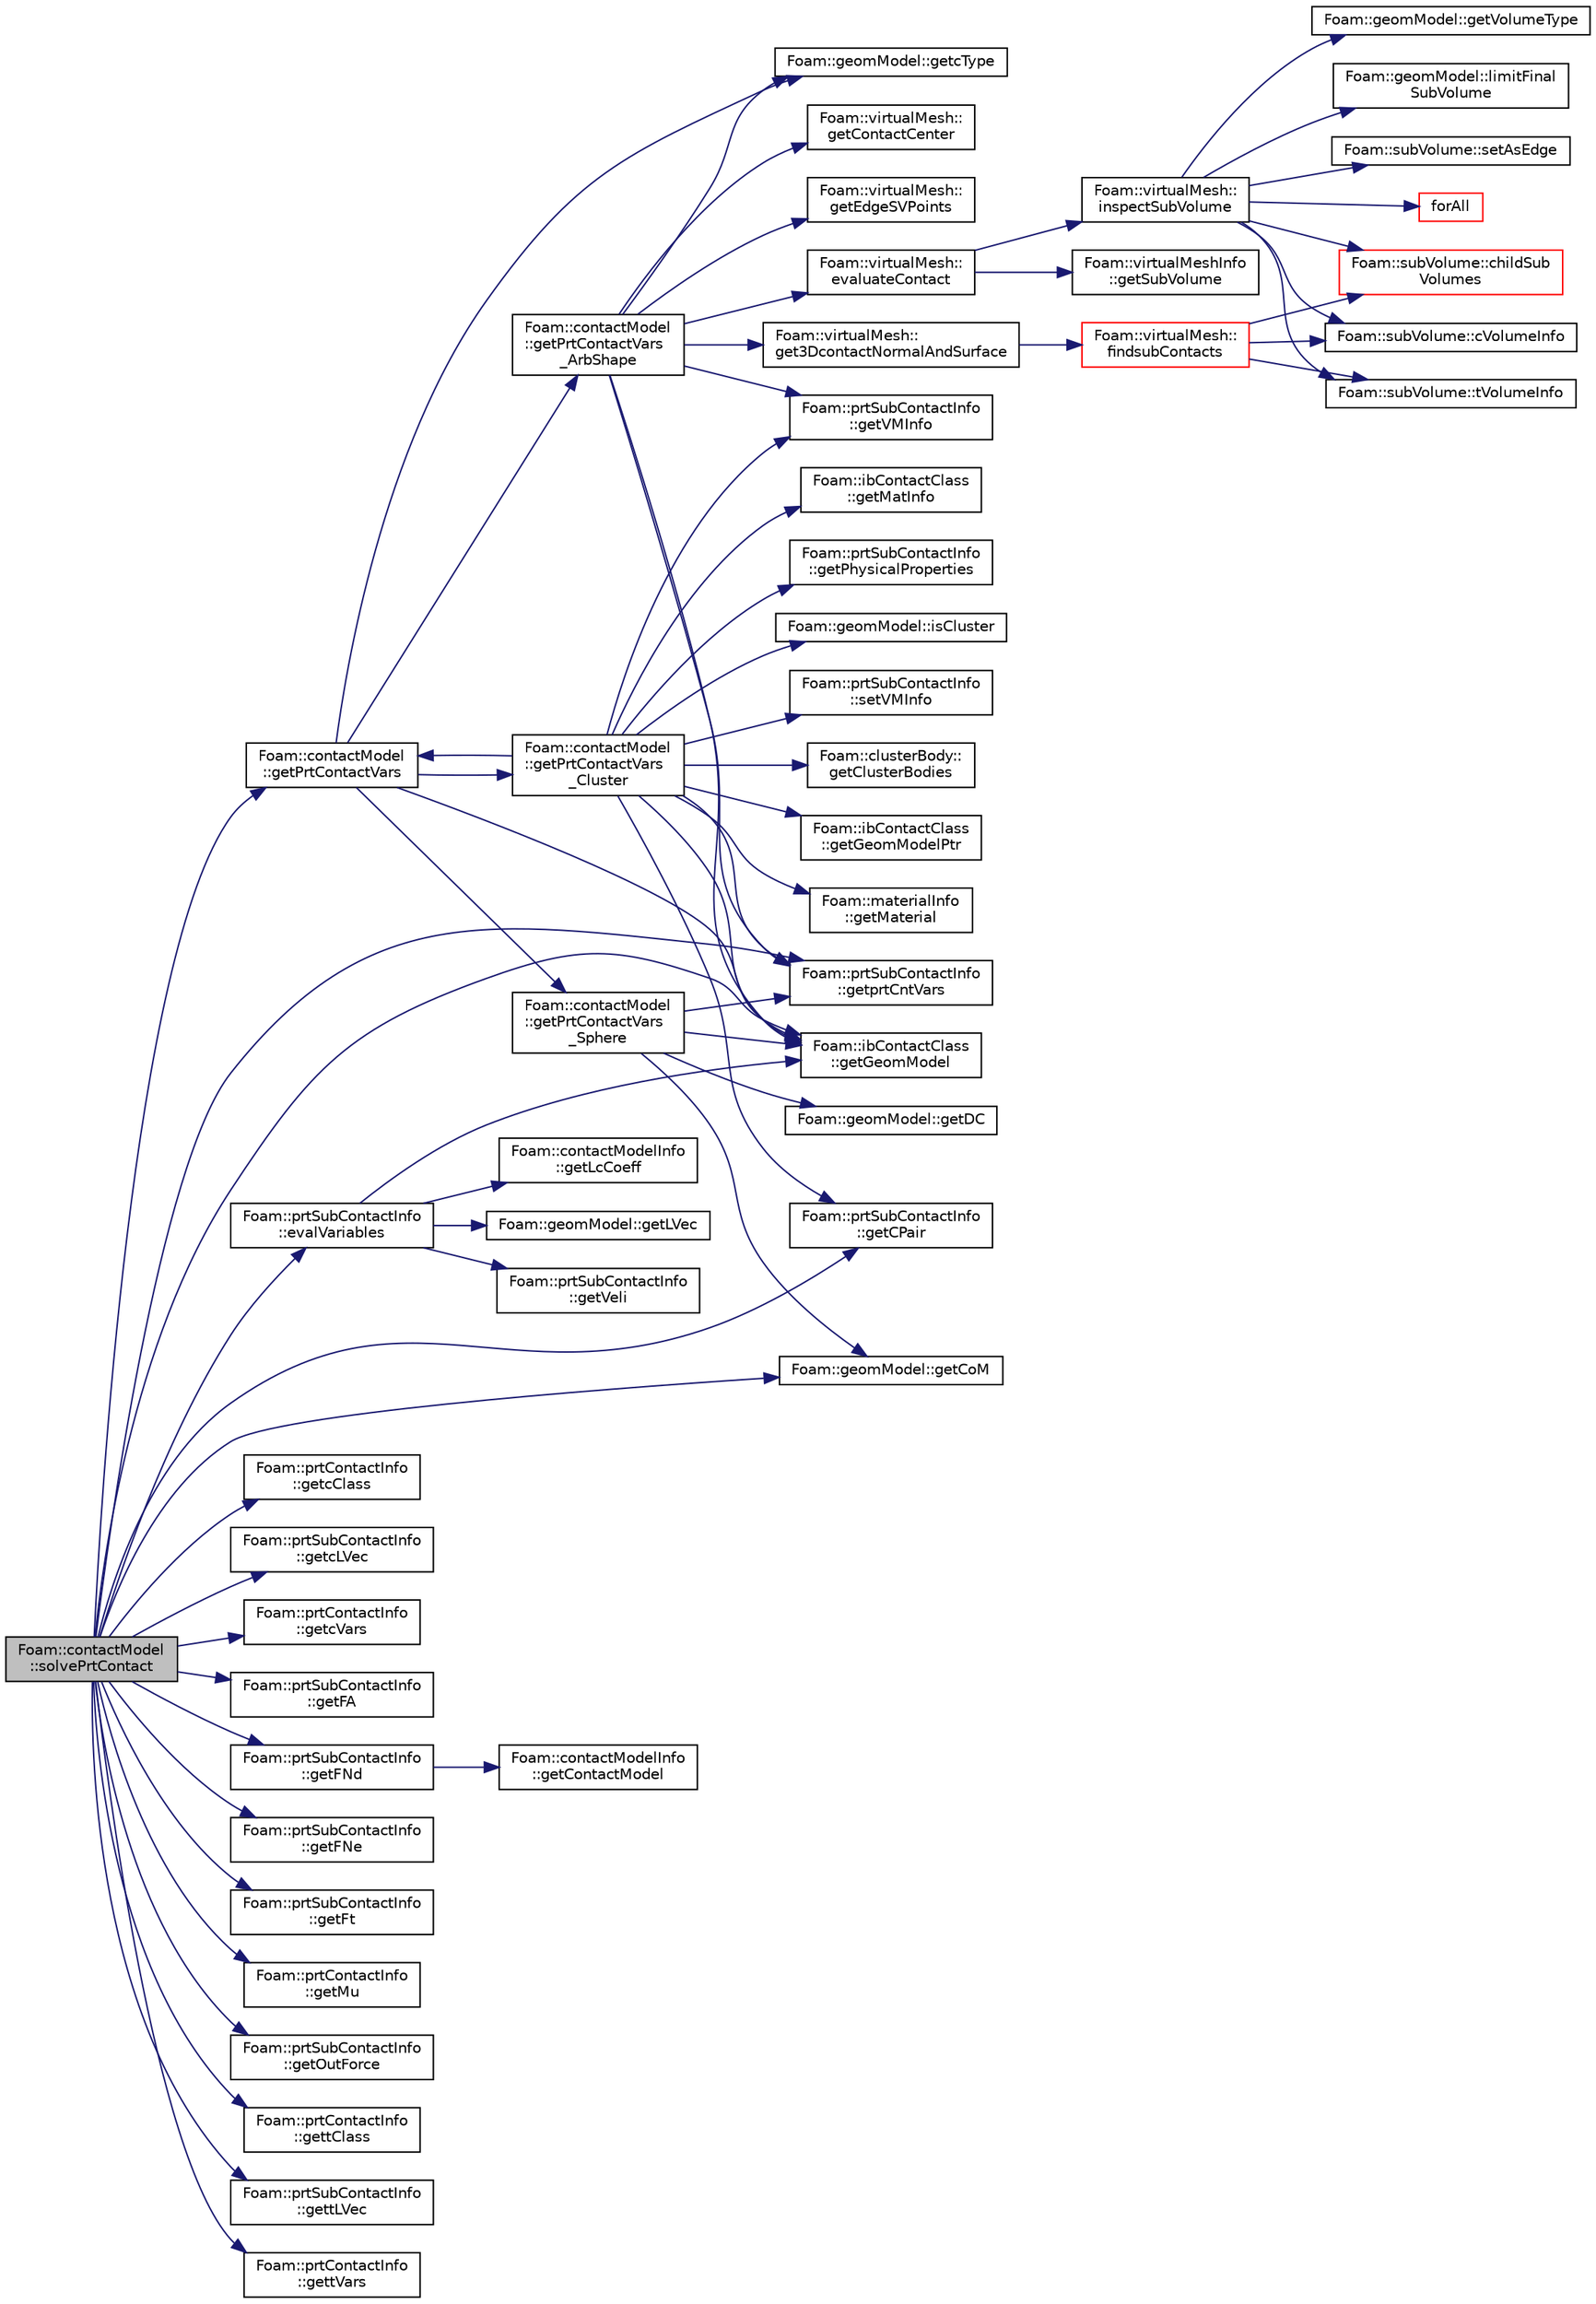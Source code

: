 digraph "Foam::contactModel::solvePrtContact"
{
 // LATEX_PDF_SIZE
  edge [fontname="Helvetica",fontsize="10",labelfontname="Helvetica",labelfontsize="10"];
  node [fontname="Helvetica",fontsize="10",shape=record];
  rankdir="LR";
  Node1 [label="Foam::contactModel\l::solvePrtContact",height=0.2,width=0.4,color="black", fillcolor="grey75", style="filled", fontcolor="black",tooltip=" "];
  Node1 -> Node2 [color="midnightblue",fontsize="10",style="solid",fontname="Helvetica"];
  Node2 [label="Foam::prtSubContactInfo\l::evalVariables",height=0.2,width=0.4,color="black", fillcolor="white", style="filled",URL="$classFoam_1_1prtSubContactInfo.html#a8066d18d19eccd82ab137456048567d5",tooltip=" "];
  Node2 -> Node3 [color="midnightblue",fontsize="10",style="solid",fontname="Helvetica"];
  Node3 [label="Foam::ibContactClass\l::getGeomModel",height=0.2,width=0.4,color="black", fillcolor="white", style="filled",URL="$classFoam_1_1ibContactClass.html#af24117aa9d6b8a28c64ce11354a2fa35",tooltip=" "];
  Node2 -> Node4 [color="midnightblue",fontsize="10",style="solid",fontname="Helvetica"];
  Node4 [label="Foam::contactModelInfo\l::getLcCoeff",height=0.2,width=0.4,color="black", fillcolor="white", style="filled",URL="$classFoam_1_1contactModelInfo.html#a6109f94d18a60ba2e9ce553302e086ca",tooltip=" "];
  Node2 -> Node5 [color="midnightblue",fontsize="10",style="solid",fontname="Helvetica"];
  Node5 [label="Foam::geomModel::getLVec",height=0.2,width=0.4,color="black", fillcolor="white", style="filled",URL="$classFoam_1_1geomModel.html#a957190734d7273343704825943621512",tooltip=" "];
  Node2 -> Node6 [color="midnightblue",fontsize="10",style="solid",fontname="Helvetica"];
  Node6 [label="Foam::prtSubContactInfo\l::getVeli",height=0.2,width=0.4,color="black", fillcolor="white", style="filled",URL="$classFoam_1_1prtSubContactInfo.html#acca8f424d37c5c40e8d7ec95337b96d4",tooltip=" "];
  Node1 -> Node7 [color="midnightblue",fontsize="10",style="solid",fontname="Helvetica"];
  Node7 [label="Foam::prtContactInfo\l::getcClass",height=0.2,width=0.4,color="black", fillcolor="white", style="filled",URL="$classFoam_1_1prtContactInfo.html#a52f57233556bfc89a0590f9e31b7c972",tooltip=" "];
  Node1 -> Node8 [color="midnightblue",fontsize="10",style="solid",fontname="Helvetica"];
  Node8 [label="Foam::prtSubContactInfo\l::getcLVec",height=0.2,width=0.4,color="black", fillcolor="white", style="filled",URL="$classFoam_1_1prtSubContactInfo.html#abaafb01298a28b189617d3ab484c398a",tooltip=" "];
  Node1 -> Node9 [color="midnightblue",fontsize="10",style="solid",fontname="Helvetica"];
  Node9 [label="Foam::geomModel::getCoM",height=0.2,width=0.4,color="black", fillcolor="white", style="filled",URL="$classFoam_1_1geomModel.html#a17f5482e38b671fd424704393e4db210",tooltip=" "];
  Node1 -> Node10 [color="midnightblue",fontsize="10",style="solid",fontname="Helvetica"];
  Node10 [label="Foam::prtSubContactInfo\l::getCPair",height=0.2,width=0.4,color="black", fillcolor="white", style="filled",URL="$classFoam_1_1prtSubContactInfo.html#a3110f964059fad119ddc7e985aa68628",tooltip=" "];
  Node1 -> Node11 [color="midnightblue",fontsize="10",style="solid",fontname="Helvetica"];
  Node11 [label="Foam::prtContactInfo\l::getcVars",height=0.2,width=0.4,color="black", fillcolor="white", style="filled",URL="$classFoam_1_1prtContactInfo.html#aedc8cfde123ed60b21732cec0c5d399d",tooltip=" "];
  Node1 -> Node12 [color="midnightblue",fontsize="10",style="solid",fontname="Helvetica"];
  Node12 [label="Foam::prtSubContactInfo\l::getFA",height=0.2,width=0.4,color="black", fillcolor="white", style="filled",URL="$classFoam_1_1prtSubContactInfo.html#acea579ea890ee37ad7470e1e8f9f3869",tooltip=" "];
  Node1 -> Node13 [color="midnightblue",fontsize="10",style="solid",fontname="Helvetica"];
  Node13 [label="Foam::prtSubContactInfo\l::getFNd",height=0.2,width=0.4,color="black", fillcolor="white", style="filled",URL="$classFoam_1_1prtSubContactInfo.html#ae9eb51b19ba531bd31027f6b2e254f35",tooltip=" "];
  Node13 -> Node14 [color="midnightblue",fontsize="10",style="solid",fontname="Helvetica"];
  Node14 [label="Foam::contactModelInfo\l::getContactModel",height=0.2,width=0.4,color="black", fillcolor="white", style="filled",URL="$classFoam_1_1contactModelInfo.html#a8fbc27febc474d47e6c4d4e24519cb75",tooltip=" "];
  Node1 -> Node15 [color="midnightblue",fontsize="10",style="solid",fontname="Helvetica"];
  Node15 [label="Foam::prtSubContactInfo\l::getFNe",height=0.2,width=0.4,color="black", fillcolor="white", style="filled",URL="$classFoam_1_1prtSubContactInfo.html#a213e078c86343ef8b101060f0749d968",tooltip=" "];
  Node1 -> Node16 [color="midnightblue",fontsize="10",style="solid",fontname="Helvetica"];
  Node16 [label="Foam::prtSubContactInfo\l::getFt",height=0.2,width=0.4,color="black", fillcolor="white", style="filled",URL="$classFoam_1_1prtSubContactInfo.html#abf8b5c789a71026d816d199aee7e541e",tooltip=" "];
  Node1 -> Node3 [color="midnightblue",fontsize="10",style="solid",fontname="Helvetica"];
  Node1 -> Node17 [color="midnightblue",fontsize="10",style="solid",fontname="Helvetica"];
  Node17 [label="Foam::prtContactInfo\l::getMu",height=0.2,width=0.4,color="black", fillcolor="white", style="filled",URL="$classFoam_1_1prtContactInfo.html#a26e9e20b3ad48462866b19d32e30c0cf",tooltip=" "];
  Node1 -> Node18 [color="midnightblue",fontsize="10",style="solid",fontname="Helvetica"];
  Node18 [label="Foam::prtSubContactInfo\l::getOutForce",height=0.2,width=0.4,color="black", fillcolor="white", style="filled",URL="$classFoam_1_1prtSubContactInfo.html#aee6f4fe2eb4923bb6bb775206fd164df",tooltip=" "];
  Node1 -> Node19 [color="midnightblue",fontsize="10",style="solid",fontname="Helvetica"];
  Node19 [label="Foam::prtSubContactInfo\l::getprtCntVars",height=0.2,width=0.4,color="black", fillcolor="white", style="filled",URL="$classFoam_1_1prtSubContactInfo.html#a201ca399e8b41c4187f6269d935d12ce",tooltip=" "];
  Node1 -> Node20 [color="midnightblue",fontsize="10",style="solid",fontname="Helvetica"];
  Node20 [label="Foam::contactModel\l::getPrtContactVars",height=0.2,width=0.4,color="black", fillcolor="white", style="filled",URL="$namespaceFoam_1_1contactModel.html#a41d20b48eda69585f2d02a2ff97685c2",tooltip=" "];
  Node20 -> Node21 [color="midnightblue",fontsize="10",style="solid",fontname="Helvetica"];
  Node21 [label="Foam::geomModel::getcType",height=0.2,width=0.4,color="black", fillcolor="white", style="filled",URL="$classFoam_1_1geomModel.html#aad4760c95591b65260efb023cdbbe862",tooltip=" "];
  Node20 -> Node3 [color="midnightblue",fontsize="10",style="solid",fontname="Helvetica"];
  Node20 -> Node22 [color="midnightblue",fontsize="10",style="solid",fontname="Helvetica"];
  Node22 [label="Foam::contactModel\l::getPrtContactVars\l_ArbShape",height=0.2,width=0.4,color="black", fillcolor="white", style="filled",URL="$namespaceFoam_1_1contactModel.html#affea46ca989ed5be0824017124786db1",tooltip=" "];
  Node22 -> Node23 [color="midnightblue",fontsize="10",style="solid",fontname="Helvetica"];
  Node23 [label="Foam::virtualMesh::\levaluateContact",height=0.2,width=0.4,color="black", fillcolor="white", style="filled",URL="$classFoam_1_1virtualMesh.html#a961b3a9418c9ce2f5388c8e7b0852bb1",tooltip=" "];
  Node23 -> Node24 [color="midnightblue",fontsize="10",style="solid",fontname="Helvetica"];
  Node24 [label="Foam::virtualMeshInfo\l::getSubVolume",height=0.2,width=0.4,color="black", fillcolor="white", style="filled",URL="$structFoam_1_1virtualMeshInfo.html#afcfe37715251da66a52189630a4ce75c",tooltip=" "];
  Node23 -> Node25 [color="midnightblue",fontsize="10",style="solid",fontname="Helvetica"];
  Node25 [label="Foam::virtualMesh::\linspectSubVolume",height=0.2,width=0.4,color="black", fillcolor="white", style="filled",URL="$classFoam_1_1virtualMesh.html#a9a5a301b8abbd7752fcd7b7c736d1ff9",tooltip=" "];
  Node25 -> Node26 [color="midnightblue",fontsize="10",style="solid",fontname="Helvetica"];
  Node26 [label="Foam::subVolume::childSub\lVolumes",height=0.2,width=0.4,color="red", fillcolor="white", style="filled",URL="$classFoam_1_1subVolume.html#a7d5a37765ab19e606f30a29c53ecb4c6",tooltip=" "];
  Node25 -> Node28 [color="midnightblue",fontsize="10",style="solid",fontname="Helvetica"];
  Node28 [label="Foam::subVolume::cVolumeInfo",height=0.2,width=0.4,color="black", fillcolor="white", style="filled",URL="$classFoam_1_1subVolume.html#a8c23e8432056b3a8e31bee18a462d6f2",tooltip=" "];
  Node25 -> Node29 [color="midnightblue",fontsize="10",style="solid",fontname="Helvetica"];
  Node29 [label="forAll",height=0.2,width=0.4,color="red", fillcolor="white", style="filled",URL="$addModels_2initializeAddModels_8H.html#adcd69a620b2d93c893cbf0e92bb7c5d7",tooltip=" "];
  Node25 -> Node31 [color="midnightblue",fontsize="10",style="solid",fontname="Helvetica"];
  Node31 [label="Foam::geomModel::getVolumeType",height=0.2,width=0.4,color="black", fillcolor="white", style="filled",URL="$classFoam_1_1geomModel.html#ab177b3ff0fb1f3443ef7344b02f1a5c5",tooltip=" "];
  Node25 -> Node32 [color="midnightblue",fontsize="10",style="solid",fontname="Helvetica"];
  Node32 [label="Foam::geomModel::limitFinal\lSubVolume",height=0.2,width=0.4,color="black", fillcolor="white", style="filled",URL="$classFoam_1_1geomModel.html#ab697fc599a50c583d12d5a0397cecbcd",tooltip=" "];
  Node25 -> Node33 [color="midnightblue",fontsize="10",style="solid",fontname="Helvetica"];
  Node33 [label="Foam::subVolume::setAsEdge",height=0.2,width=0.4,color="black", fillcolor="white", style="filled",URL="$classFoam_1_1subVolume.html#a7fd1376c2cb8822c84accbb2414df694",tooltip=" "];
  Node25 -> Node34 [color="midnightblue",fontsize="10",style="solid",fontname="Helvetica"];
  Node34 [label="Foam::subVolume::tVolumeInfo",height=0.2,width=0.4,color="black", fillcolor="white", style="filled",URL="$classFoam_1_1subVolume.html#afb452a6f36fa797ed63f1ccdfd4532f9",tooltip=" "];
  Node22 -> Node35 [color="midnightblue",fontsize="10",style="solid",fontname="Helvetica"];
  Node35 [label="Foam::virtualMesh::\lget3DcontactNormalAndSurface",height=0.2,width=0.4,color="black", fillcolor="white", style="filled",URL="$classFoam_1_1virtualMesh.html#aaebade387815538b88580b6c9a2dc005",tooltip=" "];
  Node35 -> Node36 [color="midnightblue",fontsize="10",style="solid",fontname="Helvetica"];
  Node36 [label="Foam::virtualMesh::\lfindsubContacts",height=0.2,width=0.4,color="red", fillcolor="white", style="filled",URL="$classFoam_1_1virtualMesh.html#ae592f8a7843ae187c2626a4cd92fd637",tooltip=" "];
  Node36 -> Node26 [color="midnightblue",fontsize="10",style="solid",fontname="Helvetica"];
  Node36 -> Node28 [color="midnightblue",fontsize="10",style="solid",fontname="Helvetica"];
  Node36 -> Node34 [color="midnightblue",fontsize="10",style="solid",fontname="Helvetica"];
  Node22 -> Node42 [color="midnightblue",fontsize="10",style="solid",fontname="Helvetica"];
  Node42 [label="Foam::virtualMesh::\lgetContactCenter",height=0.2,width=0.4,color="black", fillcolor="white", style="filled",URL="$classFoam_1_1virtualMesh.html#a525bd844028608109fd7bb2484a18e14",tooltip=" "];
  Node22 -> Node21 [color="midnightblue",fontsize="10",style="solid",fontname="Helvetica"];
  Node22 -> Node43 [color="midnightblue",fontsize="10",style="solid",fontname="Helvetica"];
  Node43 [label="Foam::virtualMesh::\lgetEdgeSVPoints",height=0.2,width=0.4,color="black", fillcolor="white", style="filled",URL="$classFoam_1_1virtualMesh.html#a7ae8039193aefd9edce7c0bbdae6101e",tooltip=" "];
  Node22 -> Node3 [color="midnightblue",fontsize="10",style="solid",fontname="Helvetica"];
  Node22 -> Node19 [color="midnightblue",fontsize="10",style="solid",fontname="Helvetica"];
  Node22 -> Node44 [color="midnightblue",fontsize="10",style="solid",fontname="Helvetica"];
  Node44 [label="Foam::prtSubContactInfo\l::getVMInfo",height=0.2,width=0.4,color="black", fillcolor="white", style="filled",URL="$classFoam_1_1prtSubContactInfo.html#ad065e090dd795e2cb28a289a6d2141de",tooltip=" "];
  Node20 -> Node45 [color="midnightblue",fontsize="10",style="solid",fontname="Helvetica"];
  Node45 [label="Foam::contactModel\l::getPrtContactVars\l_Cluster",height=0.2,width=0.4,color="black", fillcolor="white", style="filled",URL="$namespaceFoam_1_1contactModel.html#a4dc940ebf284cecacb1bf559c238e6af",tooltip=" "];
  Node45 -> Node46 [color="midnightblue",fontsize="10",style="solid",fontname="Helvetica"];
  Node46 [label="Foam::clusterBody::\lgetClusterBodies",height=0.2,width=0.4,color="black", fillcolor="white", style="filled",URL="$classFoam_1_1clusterBody.html#a284f52a30ebda31d578267f12c902225",tooltip=" "];
  Node45 -> Node10 [color="midnightblue",fontsize="10",style="solid",fontname="Helvetica"];
  Node45 -> Node3 [color="midnightblue",fontsize="10",style="solid",fontname="Helvetica"];
  Node45 -> Node47 [color="midnightblue",fontsize="10",style="solid",fontname="Helvetica"];
  Node47 [label="Foam::ibContactClass\l::getGeomModelPtr",height=0.2,width=0.4,color="black", fillcolor="white", style="filled",URL="$classFoam_1_1ibContactClass.html#af11d4d057a35a57e68ea8b0b03ff703c",tooltip=" "];
  Node45 -> Node48 [color="midnightblue",fontsize="10",style="solid",fontname="Helvetica"];
  Node48 [label="Foam::materialInfo\l::getMaterial",height=0.2,width=0.4,color="black", fillcolor="white", style="filled",URL="$classFoam_1_1materialInfo.html#af4ad397d31f9fbfa3f1740d921c7364c",tooltip=" "];
  Node45 -> Node49 [color="midnightblue",fontsize="10",style="solid",fontname="Helvetica"];
  Node49 [label="Foam::ibContactClass\l::getMatInfo",height=0.2,width=0.4,color="black", fillcolor="white", style="filled",URL="$classFoam_1_1ibContactClass.html#a5358ed75ed8e5f863f982ef3703290aa",tooltip=" "];
  Node45 -> Node50 [color="midnightblue",fontsize="10",style="solid",fontname="Helvetica"];
  Node50 [label="Foam::prtSubContactInfo\l::getPhysicalProperties",height=0.2,width=0.4,color="black", fillcolor="white", style="filled",URL="$classFoam_1_1prtSubContactInfo.html#a35f19b1b38f4960dbadf20f6c8b57c4e",tooltip=" "];
  Node45 -> Node19 [color="midnightblue",fontsize="10",style="solid",fontname="Helvetica"];
  Node45 -> Node20 [color="midnightblue",fontsize="10",style="solid",fontname="Helvetica"];
  Node45 -> Node44 [color="midnightblue",fontsize="10",style="solid",fontname="Helvetica"];
  Node45 -> Node51 [color="midnightblue",fontsize="10",style="solid",fontname="Helvetica"];
  Node51 [label="Foam::geomModel::isCluster",height=0.2,width=0.4,color="black", fillcolor="white", style="filled",URL="$classFoam_1_1geomModel.html#a52273797dd78b8e0e679350270a436fd",tooltip=" "];
  Node45 -> Node52 [color="midnightblue",fontsize="10",style="solid",fontname="Helvetica"];
  Node52 [label="Foam::prtSubContactInfo\l::setVMInfo",height=0.2,width=0.4,color="black", fillcolor="white", style="filled",URL="$classFoam_1_1prtSubContactInfo.html#a401e4a43c78b4cd7e2c41dc84fe29fec",tooltip=" "];
  Node20 -> Node53 [color="midnightblue",fontsize="10",style="solid",fontname="Helvetica"];
  Node53 [label="Foam::contactModel\l::getPrtContactVars\l_Sphere",height=0.2,width=0.4,color="black", fillcolor="white", style="filled",URL="$namespaceFoam_1_1contactModel.html#a893999bb48eebb2118124dffc6bbd170",tooltip=" "];
  Node53 -> Node9 [color="midnightblue",fontsize="10",style="solid",fontname="Helvetica"];
  Node53 -> Node54 [color="midnightblue",fontsize="10",style="solid",fontname="Helvetica"];
  Node54 [label="Foam::geomModel::getDC",height=0.2,width=0.4,color="black", fillcolor="white", style="filled",URL="$classFoam_1_1geomModel.html#a4a544cd34b3b6a9963fb311c4d9938fb",tooltip=" "];
  Node53 -> Node3 [color="midnightblue",fontsize="10",style="solid",fontname="Helvetica"];
  Node53 -> Node19 [color="midnightblue",fontsize="10",style="solid",fontname="Helvetica"];
  Node1 -> Node55 [color="midnightblue",fontsize="10",style="solid",fontname="Helvetica"];
  Node55 [label="Foam::prtContactInfo\l::gettClass",height=0.2,width=0.4,color="black", fillcolor="white", style="filled",URL="$classFoam_1_1prtContactInfo.html#a791269e3eebc50b0019029cff6178466",tooltip=" "];
  Node1 -> Node56 [color="midnightblue",fontsize="10",style="solid",fontname="Helvetica"];
  Node56 [label="Foam::prtSubContactInfo\l::gettLVec",height=0.2,width=0.4,color="black", fillcolor="white", style="filled",URL="$classFoam_1_1prtSubContactInfo.html#a7dee8c52bed3c27f9a1d4282422d7225",tooltip=" "];
  Node1 -> Node57 [color="midnightblue",fontsize="10",style="solid",fontname="Helvetica"];
  Node57 [label="Foam::prtContactInfo\l::gettVars",height=0.2,width=0.4,color="black", fillcolor="white", style="filled",URL="$classFoam_1_1prtContactInfo.html#a3a958226cb214a7326bc6ea584cdd758",tooltip=" "];
}
